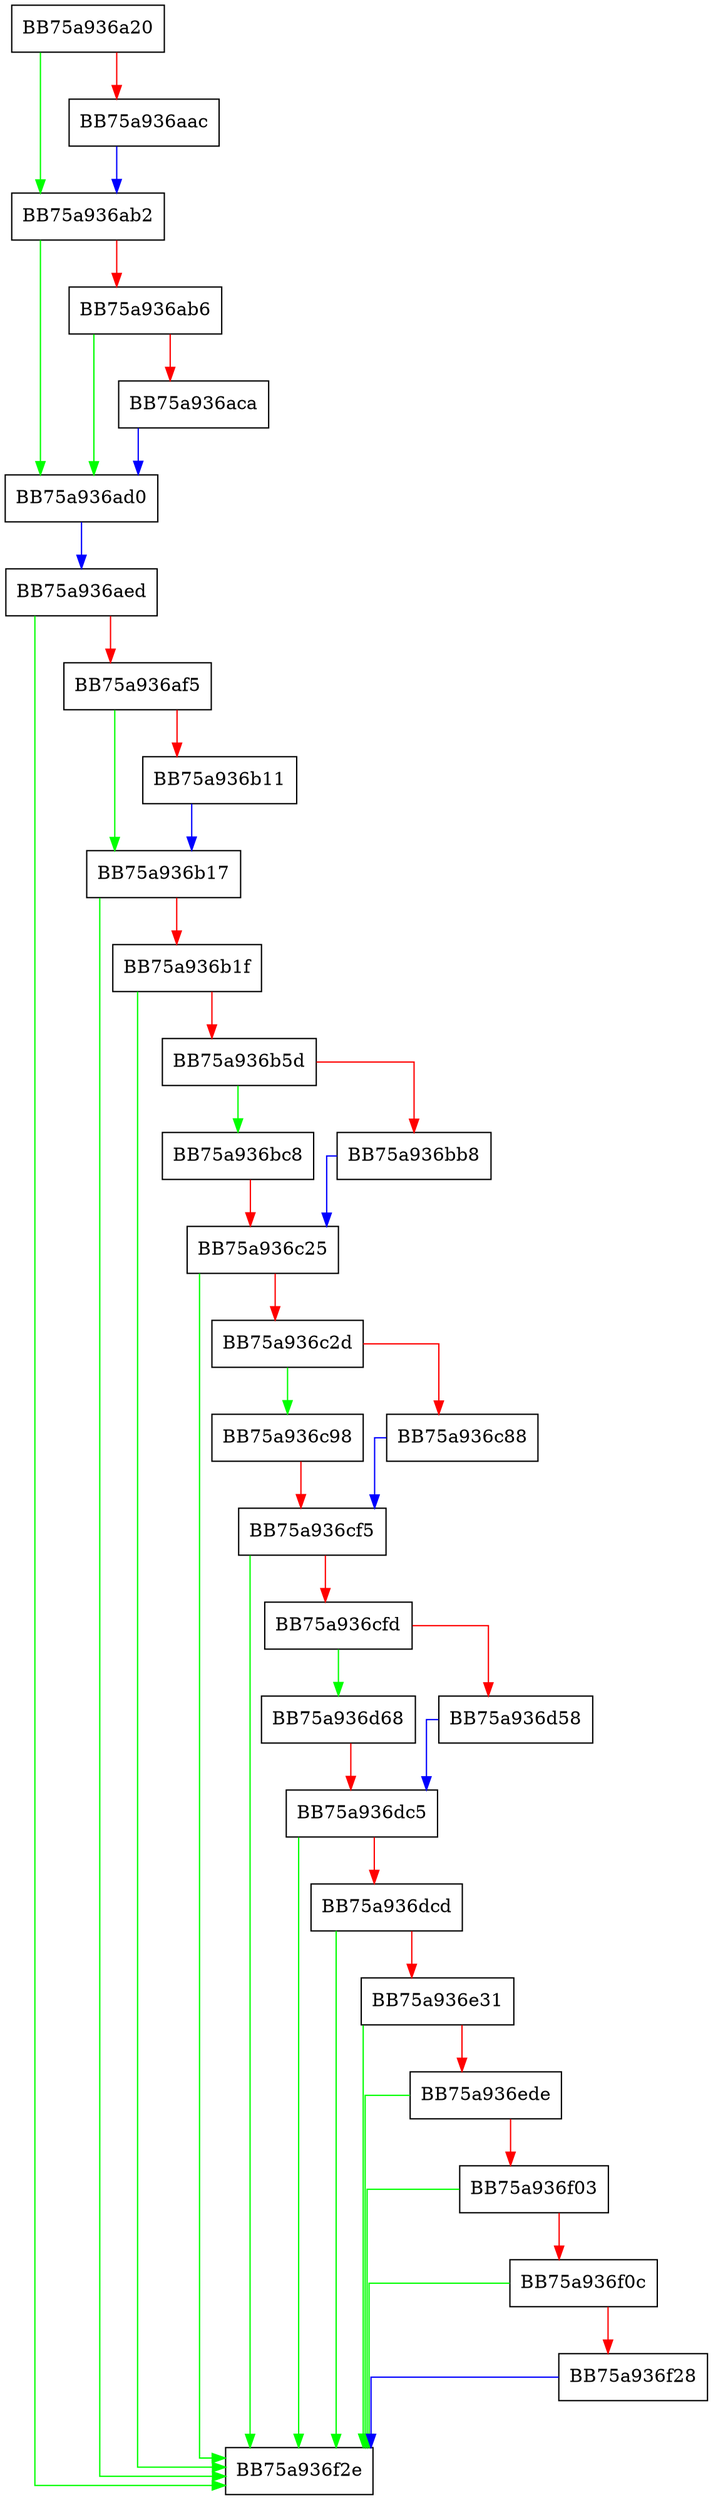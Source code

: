 digraph init {
  node [shape="box"];
  graph [splines=ortho];
  BB75a936a20 -> BB75a936ab2 [color="green"];
  BB75a936a20 -> BB75a936aac [color="red"];
  BB75a936aac -> BB75a936ab2 [color="blue"];
  BB75a936ab2 -> BB75a936ad0 [color="green"];
  BB75a936ab2 -> BB75a936ab6 [color="red"];
  BB75a936ab6 -> BB75a936ad0 [color="green"];
  BB75a936ab6 -> BB75a936aca [color="red"];
  BB75a936aca -> BB75a936ad0 [color="blue"];
  BB75a936ad0 -> BB75a936aed [color="blue"];
  BB75a936aed -> BB75a936f2e [color="green"];
  BB75a936aed -> BB75a936af5 [color="red"];
  BB75a936af5 -> BB75a936b17 [color="green"];
  BB75a936af5 -> BB75a936b11 [color="red"];
  BB75a936b11 -> BB75a936b17 [color="blue"];
  BB75a936b17 -> BB75a936f2e [color="green"];
  BB75a936b17 -> BB75a936b1f [color="red"];
  BB75a936b1f -> BB75a936f2e [color="green"];
  BB75a936b1f -> BB75a936b5d [color="red"];
  BB75a936b5d -> BB75a936bc8 [color="green"];
  BB75a936b5d -> BB75a936bb8 [color="red"];
  BB75a936bb8 -> BB75a936c25 [color="blue"];
  BB75a936bc8 -> BB75a936c25 [color="red"];
  BB75a936c25 -> BB75a936f2e [color="green"];
  BB75a936c25 -> BB75a936c2d [color="red"];
  BB75a936c2d -> BB75a936c98 [color="green"];
  BB75a936c2d -> BB75a936c88 [color="red"];
  BB75a936c88 -> BB75a936cf5 [color="blue"];
  BB75a936c98 -> BB75a936cf5 [color="red"];
  BB75a936cf5 -> BB75a936f2e [color="green"];
  BB75a936cf5 -> BB75a936cfd [color="red"];
  BB75a936cfd -> BB75a936d68 [color="green"];
  BB75a936cfd -> BB75a936d58 [color="red"];
  BB75a936d58 -> BB75a936dc5 [color="blue"];
  BB75a936d68 -> BB75a936dc5 [color="red"];
  BB75a936dc5 -> BB75a936f2e [color="green"];
  BB75a936dc5 -> BB75a936dcd [color="red"];
  BB75a936dcd -> BB75a936f2e [color="green"];
  BB75a936dcd -> BB75a936e31 [color="red"];
  BB75a936e31 -> BB75a936f2e [color="green"];
  BB75a936e31 -> BB75a936ede [color="red"];
  BB75a936ede -> BB75a936f2e [color="green"];
  BB75a936ede -> BB75a936f03 [color="red"];
  BB75a936f03 -> BB75a936f2e [color="green"];
  BB75a936f03 -> BB75a936f0c [color="red"];
  BB75a936f0c -> BB75a936f2e [color="green"];
  BB75a936f0c -> BB75a936f28 [color="red"];
  BB75a936f28 -> BB75a936f2e [color="blue"];
}